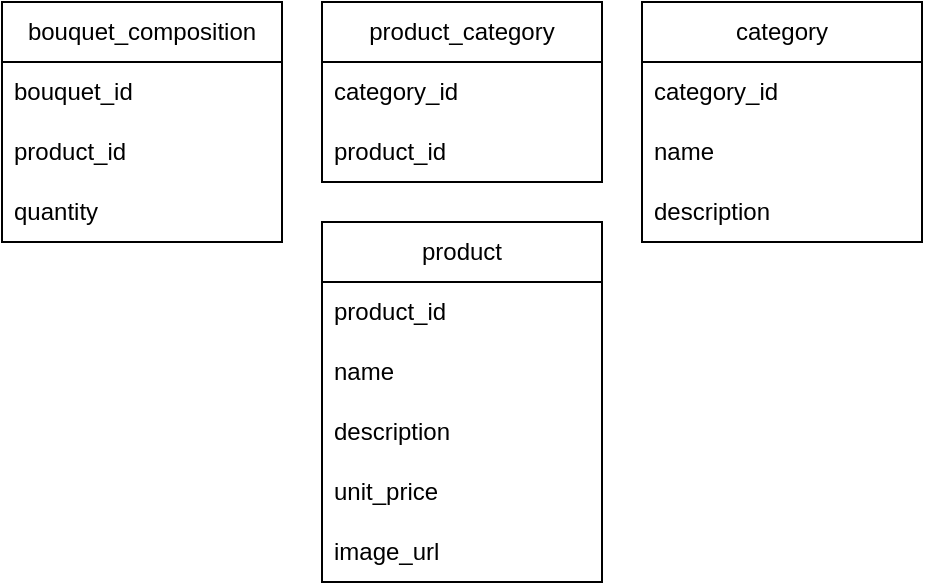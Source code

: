 <mxfile version="27.1.3">
  <diagram name="Страница — 1" id="C0aHzmRVQdfvihdQHvRB">
    <mxGraphModel dx="868" dy="483" grid="1" gridSize="10" guides="1" tooltips="1" connect="1" arrows="1" fold="1" page="1" pageScale="1" pageWidth="827" pageHeight="1169" math="0" shadow="0">
      <root>
        <mxCell id="0" />
        <mxCell id="1" parent="0" />
        <mxCell id="V30Fd97dOjMeUQqKeT2J-1" value="product" style="swimlane;fontStyle=0;childLayout=stackLayout;horizontal=1;startSize=30;horizontalStack=0;resizeParent=1;resizeParentMax=0;resizeLast=0;collapsible=1;marginBottom=0;whiteSpace=wrap;html=1;" parent="1" vertex="1">
          <mxGeometry x="280" y="120" width="140" height="180" as="geometry" />
        </mxCell>
        <mxCell id="V30Fd97dOjMeUQqKeT2J-2" value="product_id" style="text;strokeColor=none;fillColor=none;align=left;verticalAlign=middle;spacingLeft=4;spacingRight=4;overflow=hidden;points=[[0,0.5],[1,0.5]];portConstraint=eastwest;rotatable=0;whiteSpace=wrap;html=1;" parent="V30Fd97dOjMeUQqKeT2J-1" vertex="1">
          <mxGeometry y="30" width="140" height="30" as="geometry" />
        </mxCell>
        <mxCell id="V30Fd97dOjMeUQqKeT2J-3" value="name" style="text;strokeColor=none;fillColor=none;align=left;verticalAlign=middle;spacingLeft=4;spacingRight=4;overflow=hidden;points=[[0,0.5],[1,0.5]];portConstraint=eastwest;rotatable=0;whiteSpace=wrap;html=1;" parent="V30Fd97dOjMeUQqKeT2J-1" vertex="1">
          <mxGeometry y="60" width="140" height="30" as="geometry" />
        </mxCell>
        <mxCell id="V30Fd97dOjMeUQqKeT2J-4" value="description" style="text;strokeColor=none;fillColor=none;align=left;verticalAlign=middle;spacingLeft=4;spacingRight=4;overflow=hidden;points=[[0,0.5],[1,0.5]];portConstraint=eastwest;rotatable=0;whiteSpace=wrap;html=1;" parent="V30Fd97dOjMeUQqKeT2J-1" vertex="1">
          <mxGeometry y="90" width="140" height="30" as="geometry" />
        </mxCell>
        <mxCell id="7esqoT7RTZ9VJLfLi8Gh-2" value="unit_price" style="text;strokeColor=none;fillColor=none;align=left;verticalAlign=middle;spacingLeft=4;spacingRight=4;overflow=hidden;points=[[0,0.5],[1,0.5]];portConstraint=eastwest;rotatable=0;whiteSpace=wrap;html=1;" vertex="1" parent="V30Fd97dOjMeUQqKeT2J-1">
          <mxGeometry y="120" width="140" height="30" as="geometry" />
        </mxCell>
        <mxCell id="7esqoT7RTZ9VJLfLi8Gh-13" value="image_url" style="text;strokeColor=none;fillColor=none;align=left;verticalAlign=middle;spacingLeft=4;spacingRight=4;overflow=hidden;points=[[0,0.5],[1,0.5]];portConstraint=eastwest;rotatable=0;whiteSpace=wrap;html=1;" vertex="1" parent="V30Fd97dOjMeUQqKeT2J-1">
          <mxGeometry y="150" width="140" height="30" as="geometry" />
        </mxCell>
        <mxCell id="7esqoT7RTZ9VJLfLi8Gh-3" value="category" style="swimlane;fontStyle=0;childLayout=stackLayout;horizontal=1;startSize=30;horizontalStack=0;resizeParent=1;resizeParentMax=0;resizeLast=0;collapsible=1;marginBottom=0;whiteSpace=wrap;html=1;" vertex="1" parent="1">
          <mxGeometry x="440" y="10" width="140" height="120" as="geometry" />
        </mxCell>
        <mxCell id="7esqoT7RTZ9VJLfLi8Gh-4" value="category_id" style="text;strokeColor=none;fillColor=none;align=left;verticalAlign=middle;spacingLeft=4;spacingRight=4;overflow=hidden;points=[[0,0.5],[1,0.5]];portConstraint=eastwest;rotatable=0;whiteSpace=wrap;html=1;" vertex="1" parent="7esqoT7RTZ9VJLfLi8Gh-3">
          <mxGeometry y="30" width="140" height="30" as="geometry" />
        </mxCell>
        <mxCell id="7esqoT7RTZ9VJLfLi8Gh-5" value="name" style="text;strokeColor=none;fillColor=none;align=left;verticalAlign=middle;spacingLeft=4;spacingRight=4;overflow=hidden;points=[[0,0.5],[1,0.5]];portConstraint=eastwest;rotatable=0;whiteSpace=wrap;html=1;" vertex="1" parent="7esqoT7RTZ9VJLfLi8Gh-3">
          <mxGeometry y="60" width="140" height="30" as="geometry" />
        </mxCell>
        <mxCell id="7esqoT7RTZ9VJLfLi8Gh-6" value="description" style="text;strokeColor=none;fillColor=none;align=left;verticalAlign=middle;spacingLeft=4;spacingRight=4;overflow=hidden;points=[[0,0.5],[1,0.5]];portConstraint=eastwest;rotatable=0;whiteSpace=wrap;html=1;" vertex="1" parent="7esqoT7RTZ9VJLfLi8Gh-3">
          <mxGeometry y="90" width="140" height="30" as="geometry" />
        </mxCell>
        <mxCell id="7esqoT7RTZ9VJLfLi8Gh-8" value="bouquet_composition" style="swimlane;fontStyle=0;childLayout=stackLayout;horizontal=1;startSize=30;horizontalStack=0;resizeParent=1;resizeParentMax=0;resizeLast=0;collapsible=1;marginBottom=0;whiteSpace=wrap;html=1;" vertex="1" parent="1">
          <mxGeometry x="120" y="10" width="140" height="120" as="geometry" />
        </mxCell>
        <mxCell id="7esqoT7RTZ9VJLfLi8Gh-9" value="bouquet_id" style="text;strokeColor=none;fillColor=none;align=left;verticalAlign=middle;spacingLeft=4;spacingRight=4;overflow=hidden;points=[[0,0.5],[1,0.5]];portConstraint=eastwest;rotatable=0;whiteSpace=wrap;html=1;" vertex="1" parent="7esqoT7RTZ9VJLfLi8Gh-8">
          <mxGeometry y="30" width="140" height="30" as="geometry" />
        </mxCell>
        <mxCell id="7esqoT7RTZ9VJLfLi8Gh-10" value="product_id" style="text;strokeColor=none;fillColor=none;align=left;verticalAlign=middle;spacingLeft=4;spacingRight=4;overflow=hidden;points=[[0,0.5],[1,0.5]];portConstraint=eastwest;rotatable=0;whiteSpace=wrap;html=1;" vertex="1" parent="7esqoT7RTZ9VJLfLi8Gh-8">
          <mxGeometry y="60" width="140" height="30" as="geometry" />
        </mxCell>
        <mxCell id="7esqoT7RTZ9VJLfLi8Gh-11" value="quantity" style="text;strokeColor=none;fillColor=none;align=left;verticalAlign=middle;spacingLeft=4;spacingRight=4;overflow=hidden;points=[[0,0.5],[1,0.5]];portConstraint=eastwest;rotatable=0;whiteSpace=wrap;html=1;" vertex="1" parent="7esqoT7RTZ9VJLfLi8Gh-8">
          <mxGeometry y="90" width="140" height="30" as="geometry" />
        </mxCell>
        <mxCell id="7esqoT7RTZ9VJLfLi8Gh-14" value="product_category" style="swimlane;fontStyle=0;childLayout=stackLayout;horizontal=1;startSize=30;horizontalStack=0;resizeParent=1;resizeParentMax=0;resizeLast=0;collapsible=1;marginBottom=0;whiteSpace=wrap;html=1;" vertex="1" parent="1">
          <mxGeometry x="280" y="10" width="140" height="90" as="geometry" />
        </mxCell>
        <mxCell id="7esqoT7RTZ9VJLfLi8Gh-15" value="category_id" style="text;strokeColor=none;fillColor=none;align=left;verticalAlign=middle;spacingLeft=4;spacingRight=4;overflow=hidden;points=[[0,0.5],[1,0.5]];portConstraint=eastwest;rotatable=0;whiteSpace=wrap;html=1;" vertex="1" parent="7esqoT7RTZ9VJLfLi8Gh-14">
          <mxGeometry y="30" width="140" height="30" as="geometry" />
        </mxCell>
        <mxCell id="7esqoT7RTZ9VJLfLi8Gh-16" value="product_id" style="text;strokeColor=none;fillColor=none;align=left;verticalAlign=middle;spacingLeft=4;spacingRight=4;overflow=hidden;points=[[0,0.5],[1,0.5]];portConstraint=eastwest;rotatable=0;whiteSpace=wrap;html=1;" vertex="1" parent="7esqoT7RTZ9VJLfLi8Gh-14">
          <mxGeometry y="60" width="140" height="30" as="geometry" />
        </mxCell>
      </root>
    </mxGraphModel>
  </diagram>
</mxfile>
